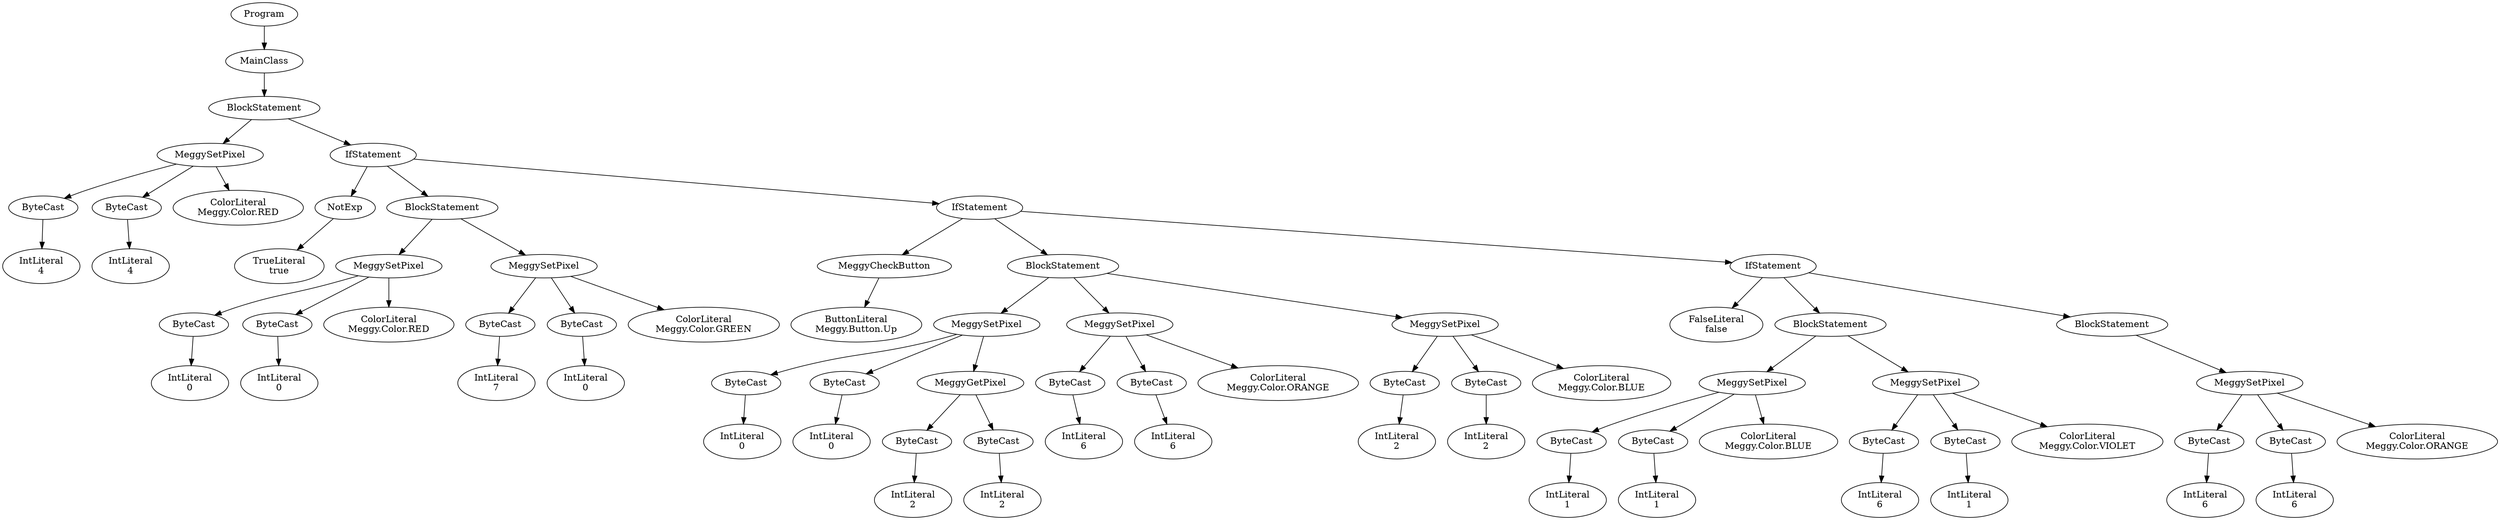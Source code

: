 digraph ASTGraph {
0 [ label="Program" ];
1 [ label="MainClass" ];
0 -> 1
2 [ label="BlockStatement" ];
1 -> 2
3 [ label="MeggySetPixel" ];
2 -> 3
4 [ label="ByteCast" ];
3 -> 4
5 [ label="IntLiteral\n4" ];
4 -> 5
6 [ label="ByteCast" ];
3 -> 6
7 [ label="IntLiteral\n4" ];
6 -> 7
8 [ label="ColorLiteral\nMeggy.Color.RED" ];
3 -> 8
9 [ label="IfStatement" ];
2 -> 9
10 [ label="NotExp" ];
9 -> 10
11 [ label="TrueLiteral\ntrue" ];
10 -> 11
12 [ label="BlockStatement" ];
9 -> 12
13 [ label="MeggySetPixel" ];
12 -> 13
14 [ label="ByteCast" ];
13 -> 14
15 [ label="IntLiteral\n0" ];
14 -> 15
16 [ label="ByteCast" ];
13 -> 16
17 [ label="IntLiteral\n0" ];
16 -> 17
18 [ label="ColorLiteral\nMeggy.Color.RED" ];
13 -> 18
19 [ label="MeggySetPixel" ];
12 -> 19
20 [ label="ByteCast" ];
19 -> 20
21 [ label="IntLiteral\n7" ];
20 -> 21
22 [ label="ByteCast" ];
19 -> 22
23 [ label="IntLiteral\n0" ];
22 -> 23
24 [ label="ColorLiteral\nMeggy.Color.GREEN" ];
19 -> 24
25 [ label="IfStatement" ];
9 -> 25
26 [ label="MeggyCheckButton" ];
25 -> 26
27 [ label="ButtonLiteral\nMeggy.Button.Up" ];
26 -> 27
28 [ label="BlockStatement" ];
25 -> 28
29 [ label="MeggySetPixel" ];
28 -> 29
30 [ label="ByteCast" ];
29 -> 30
31 [ label="IntLiteral\n0" ];
30 -> 31
32 [ label="ByteCast" ];
29 -> 32
33 [ label="IntLiteral\n0" ];
32 -> 33
34 [ label="MeggyGetPixel" ];
29 -> 34
35 [ label="ByteCast" ];
34 -> 35
36 [ label="IntLiteral\n2" ];
35 -> 36
37 [ label="ByteCast" ];
34 -> 37
38 [ label="IntLiteral\n2" ];
37 -> 38
39 [ label="MeggySetPixel" ];
28 -> 39
40 [ label="ByteCast" ];
39 -> 40
41 [ label="IntLiteral\n6" ];
40 -> 41
42 [ label="ByteCast" ];
39 -> 42
43 [ label="IntLiteral\n6" ];
42 -> 43
44 [ label="ColorLiteral\nMeggy.Color.ORANGE" ];
39 -> 44
45 [ label="MeggySetPixel" ];
28 -> 45
46 [ label="ByteCast" ];
45 -> 46
47 [ label="IntLiteral\n2" ];
46 -> 47
48 [ label="ByteCast" ];
45 -> 48
49 [ label="IntLiteral\n2" ];
48 -> 49
50 [ label="ColorLiteral\nMeggy.Color.BLUE" ];
45 -> 50
51 [ label="IfStatement" ];
25 -> 51
52 [ label="FalseLiteral\nfalse" ];
51 -> 52
53 [ label="BlockStatement" ];
51 -> 53
54 [ label="MeggySetPixel" ];
53 -> 54
55 [ label="ByteCast" ];
54 -> 55
56 [ label="IntLiteral\n1" ];
55 -> 56
57 [ label="ByteCast" ];
54 -> 57
58 [ label="IntLiteral\n1" ];
57 -> 58
59 [ label="ColorLiteral\nMeggy.Color.BLUE" ];
54 -> 59
60 [ label="MeggySetPixel" ];
53 -> 60
61 [ label="ByteCast" ];
60 -> 61
62 [ label="IntLiteral\n6" ];
61 -> 62
63 [ label="ByteCast" ];
60 -> 63
64 [ label="IntLiteral\n1" ];
63 -> 64
65 [ label="ColorLiteral\nMeggy.Color.VIOLET" ];
60 -> 65
66 [ label="BlockStatement" ];
51 -> 66
67 [ label="MeggySetPixel" ];
66 -> 67
68 [ label="ByteCast" ];
67 -> 68
69 [ label="IntLiteral\n6" ];
68 -> 69
70 [ label="ByteCast" ];
67 -> 70
71 [ label="IntLiteral\n6" ];
70 -> 71
72 [ label="ColorLiteral\nMeggy.Color.ORANGE" ];
67 -> 72
}
